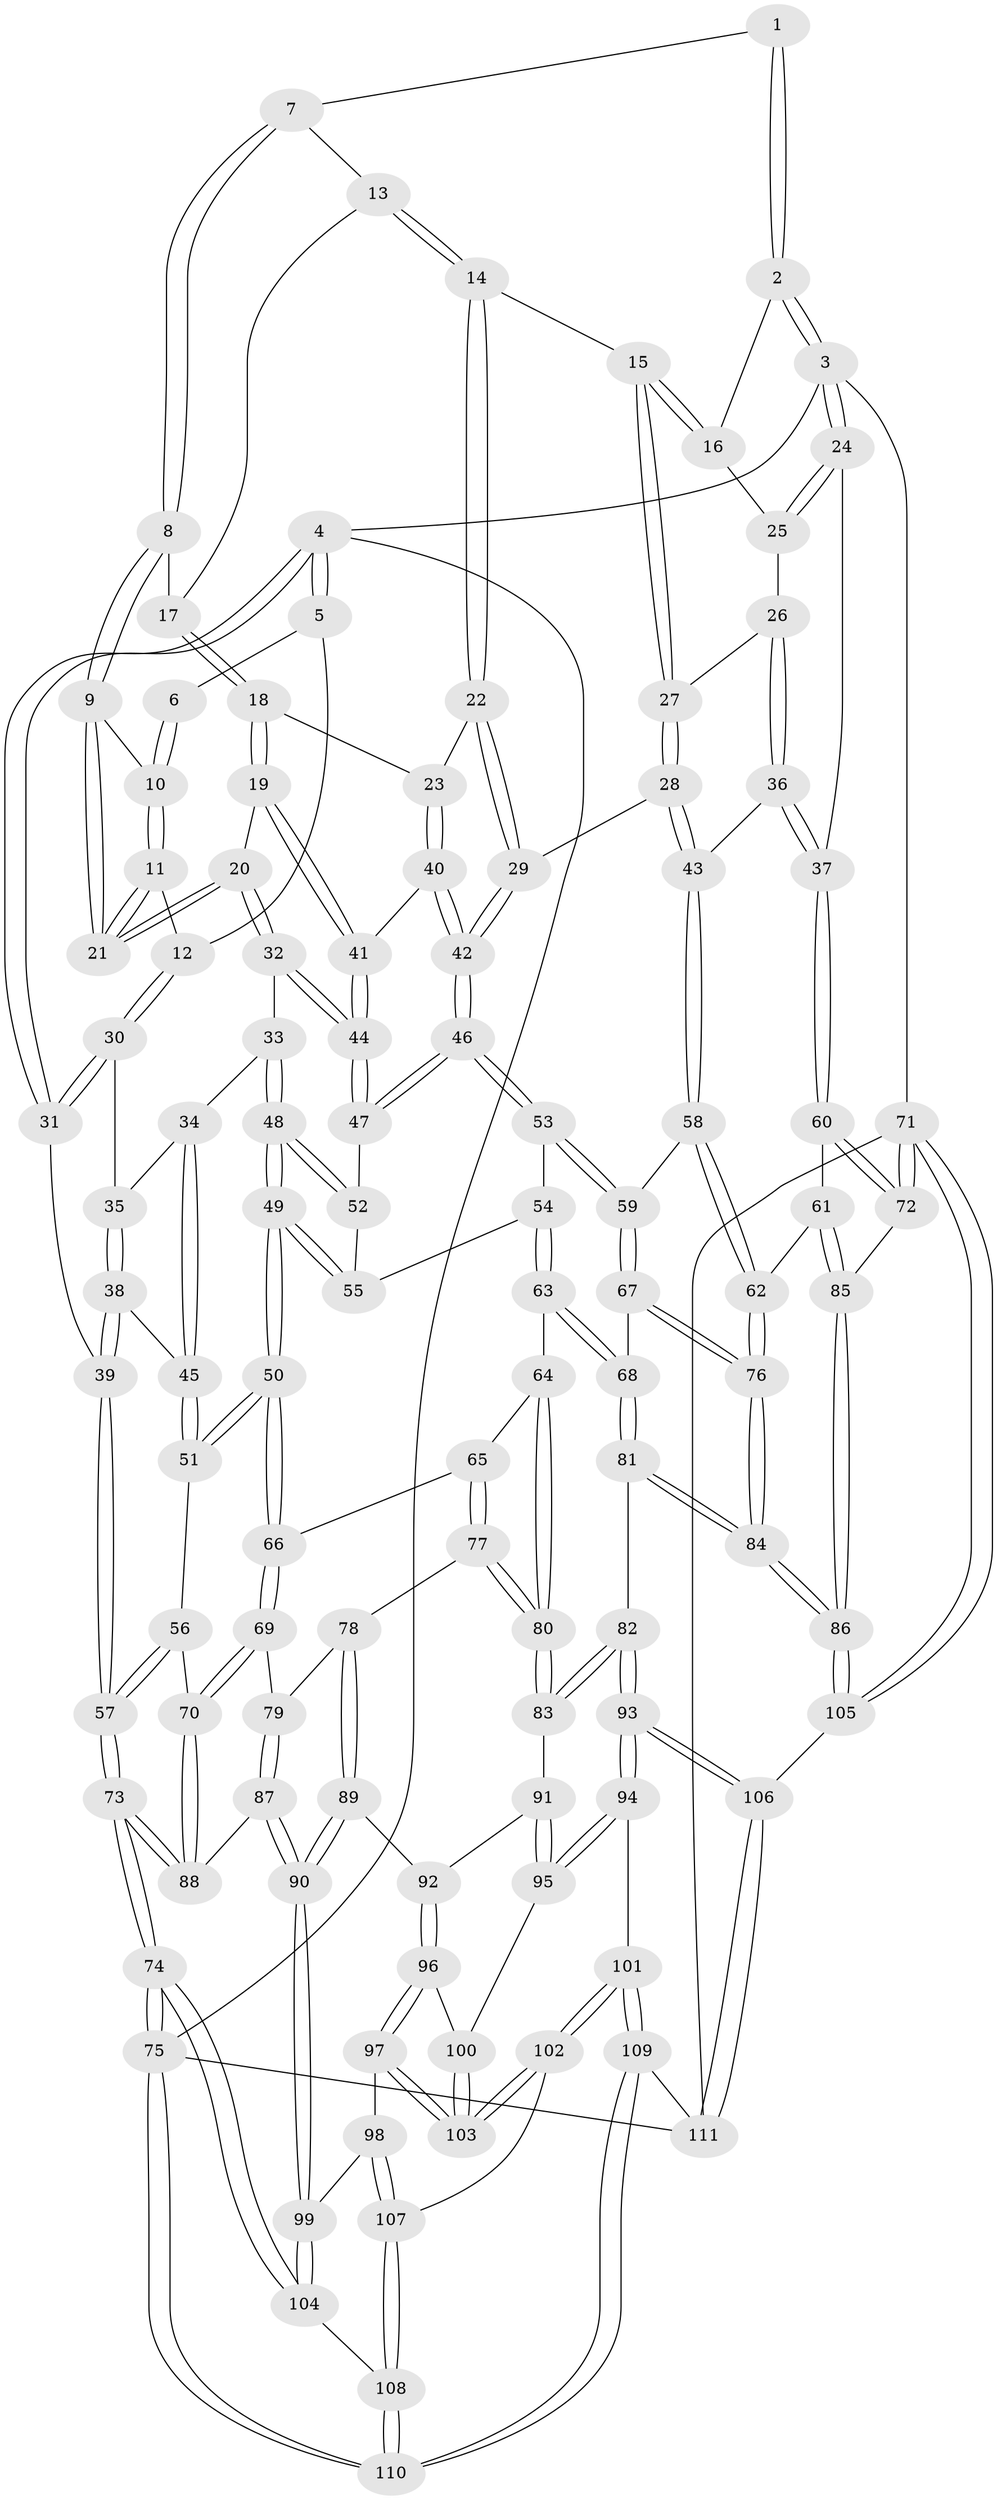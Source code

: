 // coarse degree distribution, {7: 0.03896103896103896, 6: 0.12987012987012986, 4: 0.3246753246753247, 3: 0.06493506493506493, 5: 0.44155844155844154}
// Generated by graph-tools (version 1.1) at 2025/21/03/04/25 18:21:09]
// undirected, 111 vertices, 274 edges
graph export_dot {
graph [start="1"]
  node [color=gray90,style=filled];
  1 [pos="+0.38037593478662524+0"];
  2 [pos="+0.7315744403095734+0"];
  3 [pos="+1+0"];
  4 [pos="+0+0"];
  5 [pos="+0.12525148040366887+0"];
  6 [pos="+0.2642710979899648+0"];
  7 [pos="+0.4017999324684603+0"];
  8 [pos="+0.3552898617012191+0.06990502565334579"];
  9 [pos="+0.32523359341343083+0.09435692041792113"];
  10 [pos="+0.2784497974857394+0.0038484498925569644"];
  11 [pos="+0.1889461772369341+0.12567280839505085"];
  12 [pos="+0.14480520149994383+0.12236774103556089"];
  13 [pos="+0.4512780013520414+0.04641852187766696"];
  14 [pos="+0.5991921323233883+0.08041721474204083"];
  15 [pos="+0.6313636878445769+0.059021765055431566"];
  16 [pos="+0.7165463656555631+0"];
  17 [pos="+0.43077243271283816+0.10934611136658401"];
  18 [pos="+0.4494082453713942+0.1928190852016814"];
  19 [pos="+0.3905563152310046+0.21875978761888107"];
  20 [pos="+0.34704704038333867+0.22765272799111425"];
  21 [pos="+0.2967891997098265+0.1540653953451402"];
  22 [pos="+0.522410290058861+0.1824952646622961"];
  23 [pos="+0.505867099762523+0.1903307226336267"];
  24 [pos="+1+0.1432047396283778"];
  25 [pos="+0.8252314013337876+0.08160159602902088"];
  26 [pos="+0.8336013100032416+0.17079704569265702"];
  27 [pos="+0.7020575060796348+0.23099768603571175"];
  28 [pos="+0.6837856271622972+0.340279640630929"];
  29 [pos="+0.6776682769202275+0.34025143911726163"];
  30 [pos="+0.11831868782533017+0.1465277122189875"];
  31 [pos="+0+0.16950581663583694"];
  32 [pos="+0.3446532095542956+0.23362400768696015"];
  33 [pos="+0.3014710396162878+0.29143478156732305"];
  34 [pos="+0.2095319242062672+0.2958145849120471"];
  35 [pos="+0.12558598629484596+0.1814899662976439"];
  36 [pos="+0.8830814229817882+0.24077734944166077"];
  37 [pos="+1+0.3262459343978397"];
  38 [pos="+0.08718102138766978+0.3225410924145614"];
  39 [pos="+0+0.3003991385704809"];
  40 [pos="+0.5159865231340889+0.3313251835055967"];
  41 [pos="+0.4740792217853871+0.32740168244363704"];
  42 [pos="+0.5645845249666036+0.3822758057266821"];
  43 [pos="+0.7167675440666857+0.36417936963557"];
  44 [pos="+0.4248267725583358+0.35606614739152953"];
  45 [pos="+0.13943603940384916+0.37674819333914444"];
  46 [pos="+0.5331046229222283+0.43116410125606325"];
  47 [pos="+0.42179531619046623+0.37280973496782854"];
  48 [pos="+0.30748624005863634+0.38804787932214097"];
  49 [pos="+0.2800985902071335+0.4779393939126225"];
  50 [pos="+0.2657113083765635+0.50125254333153"];
  51 [pos="+0.1478330476284303+0.467411891454682"];
  52 [pos="+0.4169751768861184+0.3772679105723762"];
  53 [pos="+0.5169418060826397+0.48620672697262285"];
  54 [pos="+0.5121048511307835+0.4897146396139018"];
  55 [pos="+0.41350658004819346+0.43649585335387453"];
  56 [pos="+0.11953686862144368+0.48119835773576897"];
  57 [pos="+0+0.4955699732750576"];
  58 [pos="+0.7443674557917348+0.4138124556989046"];
  59 [pos="+0.6357135441073162+0.5453650796443683"];
  60 [pos="+1+0.46588537145381964"];
  61 [pos="+1+0.4739683377592085"];
  62 [pos="+0.8704565397766632+0.49638894187129223"];
  63 [pos="+0.4573137923809776+0.5672217427335917"];
  64 [pos="+0.4241075875269665+0.5726948199867767"];
  65 [pos="+0.2896490875362583+0.5321912740630349"];
  66 [pos="+0.2742418552442578+0.5179066625441856"];
  67 [pos="+0.6468266308649923+0.5922771499428962"];
  68 [pos="+0.5065842617546168+0.6327036270391257"];
  69 [pos="+0.18172136771766267+0.6526990491237568"];
  70 [pos="+0.1005239322425946+0.682855265151067"];
  71 [pos="+1+0.9319058727580805"];
  72 [pos="+1+0.7316042503930197"];
  73 [pos="+0+0.7143535373972677"];
  74 [pos="+0+0.8742156157450298"];
  75 [pos="+0+1"];
  76 [pos="+0.7336820512631104+0.7084666041925707"];
  77 [pos="+0.2992236928782904+0.6812726417776025"];
  78 [pos="+0.26842760274118294+0.7075004964782684"];
  79 [pos="+0.23681586797463147+0.6954793208481019"];
  80 [pos="+0.38255403302988933+0.7160714382707513"];
  81 [pos="+0.5130362179454672+0.6665040246999653"];
  82 [pos="+0.4526795726368626+0.7670117450463948"];
  83 [pos="+0.3960994805207733+0.7398029909654652"];
  84 [pos="+0.7316356845475681+0.7693388476423898"];
  85 [pos="+0.8467282340518864+0.802271256781355"];
  86 [pos="+0.7500824844218079+0.8538811023972124"];
  87 [pos="+0.13006822875695603+0.7683303785398554"];
  88 [pos="+0.0778992819289544+0.7099672464502368"];
  89 [pos="+0.25817168124944995+0.7660630833271712"];
  90 [pos="+0.14848553182751845+0.7952067541807956"];
  91 [pos="+0.3645087062140496+0.7647056567943963"];
  92 [pos="+0.2660149445947416+0.7738733944556946"];
  93 [pos="+0.5100308123450632+0.881158985746367"];
  94 [pos="+0.42769290078114447+0.8958361350977917"];
  95 [pos="+0.34373403856985624+0.810056611538443"];
  96 [pos="+0.27709722146782606+0.8043417482144692"];
  97 [pos="+0.27095254231901256+0.8474159250454166"];
  98 [pos="+0.2115169619651063+0.8584049355976053"];
  99 [pos="+0.1489736822789744+0.8087598040796601"];
  100 [pos="+0.3325280790860447+0.8176113268184916"];
  101 [pos="+0.3354096244928979+0.9280754063097187"];
  102 [pos="+0.32487861881039304+0.9206227718968699"];
  103 [pos="+0.32070272702237407+0.9107999775973633"];
  104 [pos="+0.1217254403464028+0.8619855863205127"];
  105 [pos="+0.7476156639204661+0.8635153314722396"];
  106 [pos="+0.6957123793626446+0.9813326689819407"];
  107 [pos="+0.22183550510076608+0.9296321199519558"];
  108 [pos="+0.12933254611795938+1"];
  109 [pos="+0.3000565875731211+1"];
  110 [pos="+0.0049971783230399695+1"];
  111 [pos="+0.7205105934705225+1"];
  1 -- 2;
  1 -- 2;
  1 -- 7;
  2 -- 3;
  2 -- 3;
  2 -- 16;
  3 -- 4;
  3 -- 24;
  3 -- 24;
  3 -- 71;
  4 -- 5;
  4 -- 5;
  4 -- 31;
  4 -- 31;
  4 -- 75;
  5 -- 6;
  5 -- 12;
  6 -- 10;
  6 -- 10;
  7 -- 8;
  7 -- 8;
  7 -- 13;
  8 -- 9;
  8 -- 9;
  8 -- 17;
  9 -- 10;
  9 -- 21;
  9 -- 21;
  10 -- 11;
  10 -- 11;
  11 -- 12;
  11 -- 21;
  11 -- 21;
  12 -- 30;
  12 -- 30;
  13 -- 14;
  13 -- 14;
  13 -- 17;
  14 -- 15;
  14 -- 22;
  14 -- 22;
  15 -- 16;
  15 -- 16;
  15 -- 27;
  15 -- 27;
  16 -- 25;
  17 -- 18;
  17 -- 18;
  18 -- 19;
  18 -- 19;
  18 -- 23;
  19 -- 20;
  19 -- 41;
  19 -- 41;
  20 -- 21;
  20 -- 21;
  20 -- 32;
  20 -- 32;
  22 -- 23;
  22 -- 29;
  22 -- 29;
  23 -- 40;
  23 -- 40;
  24 -- 25;
  24 -- 25;
  24 -- 37;
  25 -- 26;
  26 -- 27;
  26 -- 36;
  26 -- 36;
  27 -- 28;
  27 -- 28;
  28 -- 29;
  28 -- 43;
  28 -- 43;
  29 -- 42;
  29 -- 42;
  30 -- 31;
  30 -- 31;
  30 -- 35;
  31 -- 39;
  32 -- 33;
  32 -- 44;
  32 -- 44;
  33 -- 34;
  33 -- 48;
  33 -- 48;
  34 -- 35;
  34 -- 45;
  34 -- 45;
  35 -- 38;
  35 -- 38;
  36 -- 37;
  36 -- 37;
  36 -- 43;
  37 -- 60;
  37 -- 60;
  38 -- 39;
  38 -- 39;
  38 -- 45;
  39 -- 57;
  39 -- 57;
  40 -- 41;
  40 -- 42;
  40 -- 42;
  41 -- 44;
  41 -- 44;
  42 -- 46;
  42 -- 46;
  43 -- 58;
  43 -- 58;
  44 -- 47;
  44 -- 47;
  45 -- 51;
  45 -- 51;
  46 -- 47;
  46 -- 47;
  46 -- 53;
  46 -- 53;
  47 -- 52;
  48 -- 49;
  48 -- 49;
  48 -- 52;
  48 -- 52;
  49 -- 50;
  49 -- 50;
  49 -- 55;
  49 -- 55;
  50 -- 51;
  50 -- 51;
  50 -- 66;
  50 -- 66;
  51 -- 56;
  52 -- 55;
  53 -- 54;
  53 -- 59;
  53 -- 59;
  54 -- 55;
  54 -- 63;
  54 -- 63;
  56 -- 57;
  56 -- 57;
  56 -- 70;
  57 -- 73;
  57 -- 73;
  58 -- 59;
  58 -- 62;
  58 -- 62;
  59 -- 67;
  59 -- 67;
  60 -- 61;
  60 -- 72;
  60 -- 72;
  61 -- 62;
  61 -- 85;
  61 -- 85;
  62 -- 76;
  62 -- 76;
  63 -- 64;
  63 -- 68;
  63 -- 68;
  64 -- 65;
  64 -- 80;
  64 -- 80;
  65 -- 66;
  65 -- 77;
  65 -- 77;
  66 -- 69;
  66 -- 69;
  67 -- 68;
  67 -- 76;
  67 -- 76;
  68 -- 81;
  68 -- 81;
  69 -- 70;
  69 -- 70;
  69 -- 79;
  70 -- 88;
  70 -- 88;
  71 -- 72;
  71 -- 72;
  71 -- 105;
  71 -- 105;
  71 -- 111;
  72 -- 85;
  73 -- 74;
  73 -- 74;
  73 -- 88;
  73 -- 88;
  74 -- 75;
  74 -- 75;
  74 -- 104;
  74 -- 104;
  75 -- 110;
  75 -- 110;
  75 -- 111;
  76 -- 84;
  76 -- 84;
  77 -- 78;
  77 -- 80;
  77 -- 80;
  78 -- 79;
  78 -- 89;
  78 -- 89;
  79 -- 87;
  79 -- 87;
  80 -- 83;
  80 -- 83;
  81 -- 82;
  81 -- 84;
  81 -- 84;
  82 -- 83;
  82 -- 83;
  82 -- 93;
  82 -- 93;
  83 -- 91;
  84 -- 86;
  84 -- 86;
  85 -- 86;
  85 -- 86;
  86 -- 105;
  86 -- 105;
  87 -- 88;
  87 -- 90;
  87 -- 90;
  89 -- 90;
  89 -- 90;
  89 -- 92;
  90 -- 99;
  90 -- 99;
  91 -- 92;
  91 -- 95;
  91 -- 95;
  92 -- 96;
  92 -- 96;
  93 -- 94;
  93 -- 94;
  93 -- 106;
  93 -- 106;
  94 -- 95;
  94 -- 95;
  94 -- 101;
  95 -- 100;
  96 -- 97;
  96 -- 97;
  96 -- 100;
  97 -- 98;
  97 -- 103;
  97 -- 103;
  98 -- 99;
  98 -- 107;
  98 -- 107;
  99 -- 104;
  99 -- 104;
  100 -- 103;
  100 -- 103;
  101 -- 102;
  101 -- 102;
  101 -- 109;
  101 -- 109;
  102 -- 103;
  102 -- 103;
  102 -- 107;
  104 -- 108;
  105 -- 106;
  106 -- 111;
  106 -- 111;
  107 -- 108;
  107 -- 108;
  108 -- 110;
  108 -- 110;
  109 -- 110;
  109 -- 110;
  109 -- 111;
}
